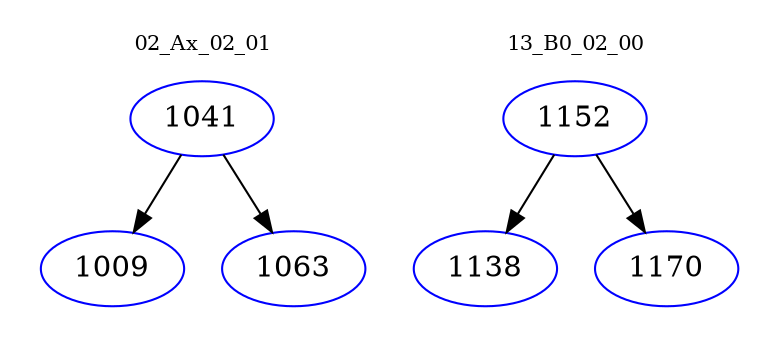 digraph{
subgraph cluster_0 {
color = white
label = "02_Ax_02_01";
fontsize=10;
T0_1041 [label="1041", color="blue"]
T0_1041 -> T0_1009 [color="black"]
T0_1009 [label="1009", color="blue"]
T0_1041 -> T0_1063 [color="black"]
T0_1063 [label="1063", color="blue"]
}
subgraph cluster_1 {
color = white
label = "13_B0_02_00";
fontsize=10;
T1_1152 [label="1152", color="blue"]
T1_1152 -> T1_1138 [color="black"]
T1_1138 [label="1138", color="blue"]
T1_1152 -> T1_1170 [color="black"]
T1_1170 [label="1170", color="blue"]
}
}
